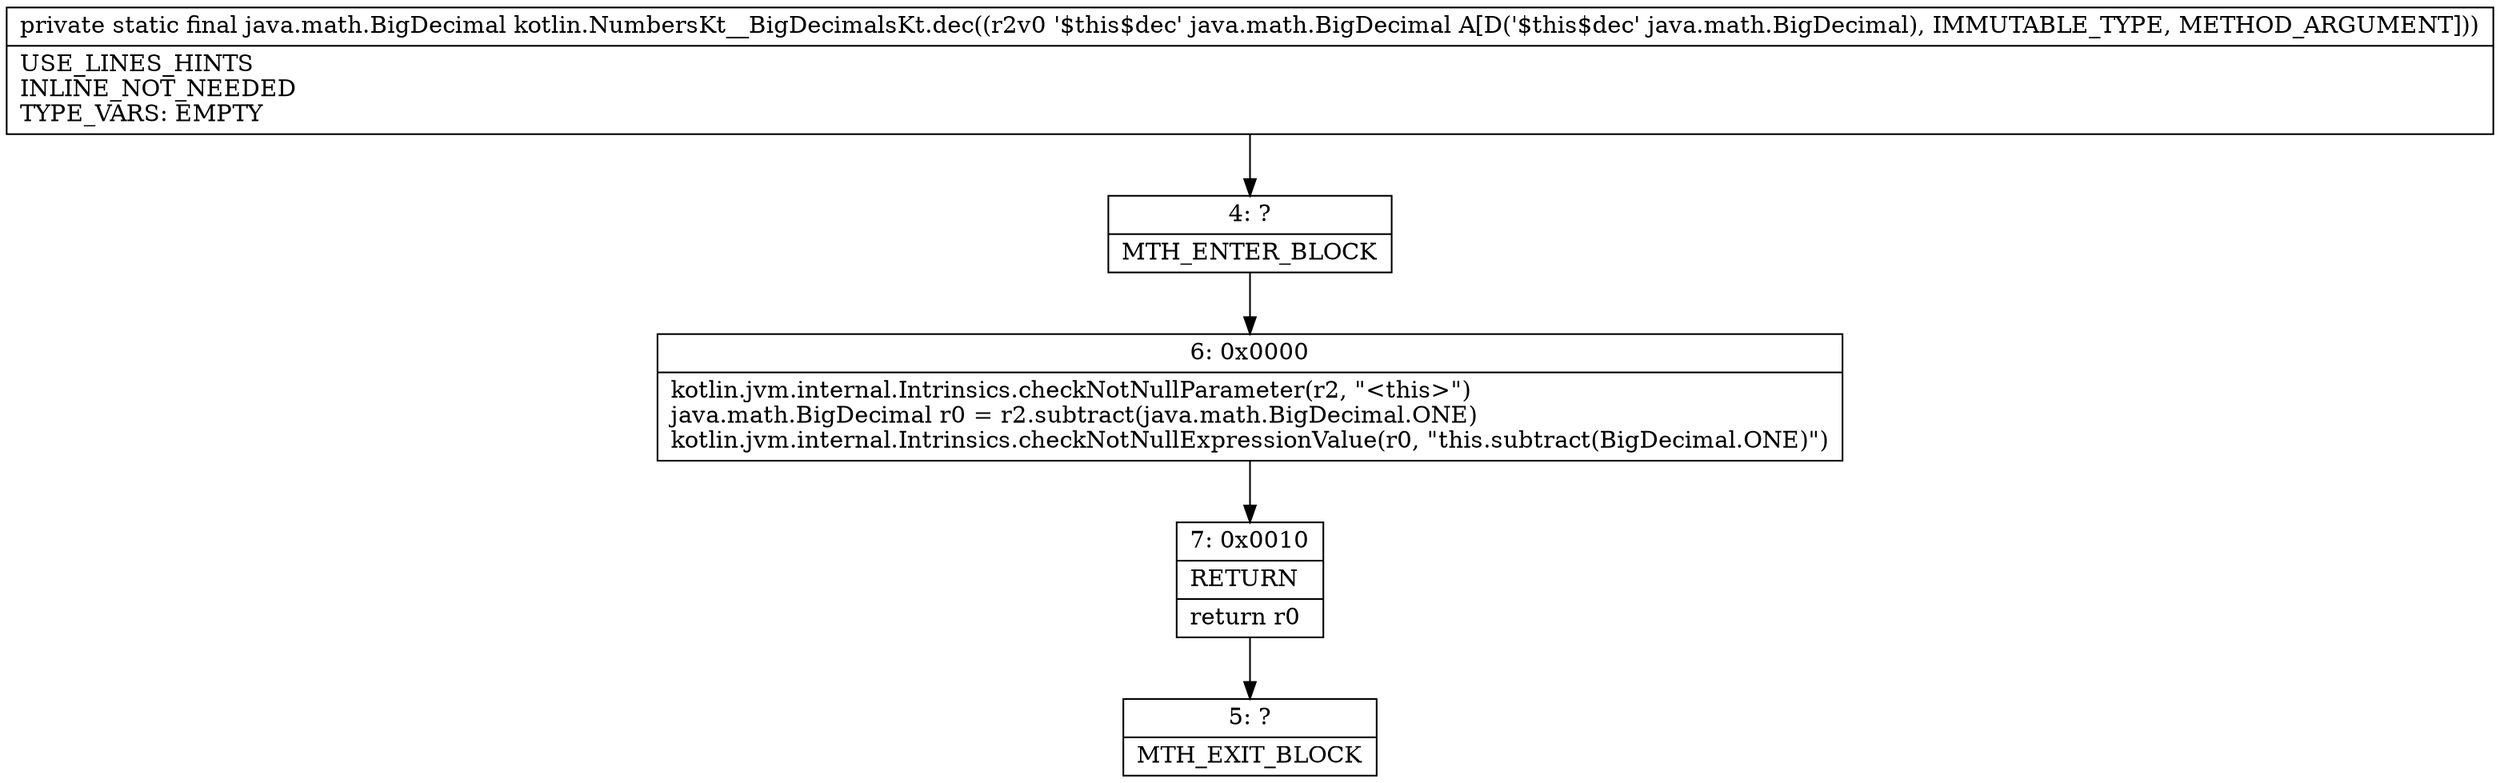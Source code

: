 digraph "CFG forkotlin.NumbersKt__BigDecimalsKt.dec(Ljava\/math\/BigDecimal;)Ljava\/math\/BigDecimal;" {
Node_4 [shape=record,label="{4\:\ ?|MTH_ENTER_BLOCK\l}"];
Node_6 [shape=record,label="{6\:\ 0x0000|kotlin.jvm.internal.Intrinsics.checkNotNullParameter(r2, \"\<this\>\")\ljava.math.BigDecimal r0 = r2.subtract(java.math.BigDecimal.ONE)\lkotlin.jvm.internal.Intrinsics.checkNotNullExpressionValue(r0, \"this.subtract(BigDecimal.ONE)\")\l}"];
Node_7 [shape=record,label="{7\:\ 0x0010|RETURN\l|return r0\l}"];
Node_5 [shape=record,label="{5\:\ ?|MTH_EXIT_BLOCK\l}"];
MethodNode[shape=record,label="{private static final java.math.BigDecimal kotlin.NumbersKt__BigDecimalsKt.dec((r2v0 '$this$dec' java.math.BigDecimal A[D('$this$dec' java.math.BigDecimal), IMMUTABLE_TYPE, METHOD_ARGUMENT]))  | USE_LINES_HINTS\lINLINE_NOT_NEEDED\lTYPE_VARS: EMPTY\l}"];
MethodNode -> Node_4;Node_4 -> Node_6;
Node_6 -> Node_7;
Node_7 -> Node_5;
}

